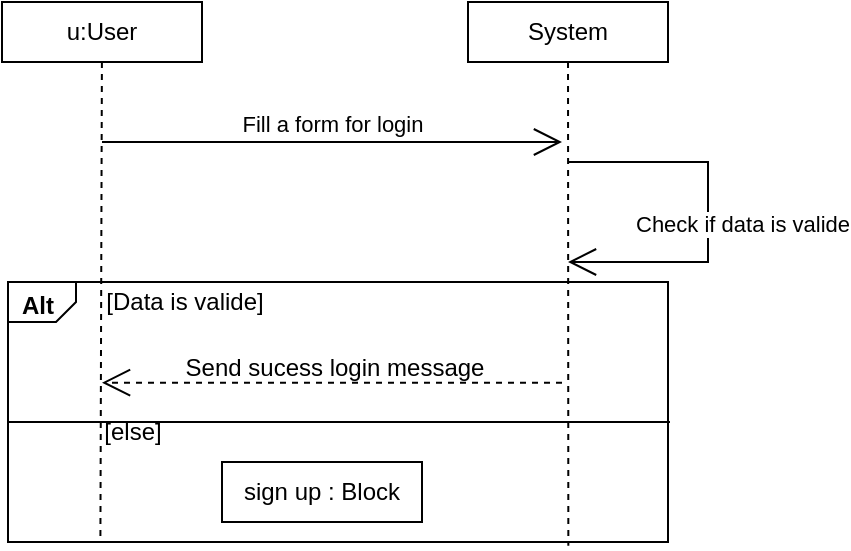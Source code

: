 <mxfile version="24.9.0">
  <diagram name="Page-1" id="Z7HTDV-FtJWZfUqk9VfQ">
    <mxGraphModel dx="1008" dy="436" grid="1" gridSize="10" guides="1" tooltips="1" connect="1" arrows="1" fold="1" page="1" pageScale="1" pageWidth="827" pageHeight="1169" math="0" shadow="0">
      <root>
        <mxCell id="0" />
        <mxCell id="1" parent="0" />
        <mxCell id="mZyH8YiFX5K4pEQT5C_J-53" value="" style="html=1;shape=mxgraph.sysml.package;labelX=34.24;whiteSpace=wrap;align=center;" vertex="1" parent="1">
          <mxGeometry x="183" y="610" width="330" height="130" as="geometry" />
        </mxCell>
        <mxCell id="mZyH8YiFX5K4pEQT5C_J-54" value="Alt" style="html=1;align=left;verticalAlign=top;labelPosition=left;verticalLabelPosition=top;labelBackgroundColor=none;spacingLeft=5;spacingTop=-2;fontStyle=1;" connectable="0" vertex="1" parent="mZyH8YiFX5K4pEQT5C_J-53">
          <mxGeometry as="geometry" />
        </mxCell>
        <mxCell id="mZyH8YiFX5K4pEQT5C_J-59" value="[Data is valide]" style="text;html=1;align=center;verticalAlign=middle;resizable=0;points=[];autosize=1;strokeColor=none;fillColor=none;" vertex="1" parent="mZyH8YiFX5K4pEQT5C_J-53">
          <mxGeometry x="38" y="-5.2" width="100" height="30" as="geometry" />
        </mxCell>
        <mxCell id="mZyH8YiFX5K4pEQT5C_J-76" value="" style="edgeStyle=none;html=1;endArrow=open;verticalAlign=bottom;endSize=12;endFill=1;dashed=1;rounded=0;" edge="1" parent="mZyH8YiFX5K4pEQT5C_J-53">
          <mxGeometry relative="1" as="geometry">
            <mxPoint x="277" y="50.333" as="sourcePoint" />
            <mxPoint x="47" y="50.333" as="targetPoint" />
          </mxGeometry>
        </mxCell>
        <mxCell id="mZyH8YiFX5K4pEQT5C_J-77" value="Send sucess login message" style="text;html=1;align=center;verticalAlign=middle;resizable=0;points=[];autosize=1;strokeColor=none;fillColor=none;" vertex="1" parent="mZyH8YiFX5K4pEQT5C_J-53">
          <mxGeometry x="78" y="27.8" width="170" height="30" as="geometry" />
        </mxCell>
        <mxCell id="mZyH8YiFX5K4pEQT5C_J-79" value="" style="endArrow=none;html=1;rounded=0;" edge="1" parent="mZyH8YiFX5K4pEQT5C_J-53">
          <mxGeometry width="50" height="50" relative="1" as="geometry">
            <mxPoint y="70" as="sourcePoint" />
            <mxPoint x="331" y="70" as="targetPoint" />
          </mxGeometry>
        </mxCell>
        <mxCell id="mZyH8YiFX5K4pEQT5C_J-81" value="[else]" style="text;html=1;align=center;verticalAlign=middle;resizable=0;points=[];autosize=1;strokeColor=none;fillColor=none;" vertex="1" parent="mZyH8YiFX5K4pEQT5C_J-53">
          <mxGeometry x="37" y="60" width="50" height="30" as="geometry" />
        </mxCell>
        <mxCell id="mZyH8YiFX5K4pEQT5C_J-69" value="sign up : Block" style="shape=rect;html=1;whiteSpace=wrap;align=center;" vertex="1" parent="mZyH8YiFX5K4pEQT5C_J-53">
          <mxGeometry x="107" y="90" width="100" height="30" as="geometry" />
        </mxCell>
        <mxCell id="mZyH8YiFX5K4pEQT5C_J-43" value="u:User" style="shape=rect;html=1;whiteSpace=wrap;align=center;" vertex="1" parent="1">
          <mxGeometry x="180" y="470" width="100" height="30" as="geometry" />
        </mxCell>
        <mxCell id="mZyH8YiFX5K4pEQT5C_J-44" value="System" style="shape=rect;html=1;whiteSpace=wrap;align=center;" vertex="1" parent="1">
          <mxGeometry x="413" y="470" width="100" height="30" as="geometry" />
        </mxCell>
        <mxCell id="mZyH8YiFX5K4pEQT5C_J-45" value="" style="edgeStyle=none;dashed=1;html=1;endArrow=none;rounded=0;entryX=0.14;entryY=0.995;entryDx=0;entryDy=0;entryPerimeter=0;" edge="1" source="mZyH8YiFX5K4pEQT5C_J-43" parent="1" target="mZyH8YiFX5K4pEQT5C_J-53">
          <mxGeometry relative="1" as="geometry">
            <mxPoint x="230" y="720" as="targetPoint" />
          </mxGeometry>
        </mxCell>
        <mxCell id="mZyH8YiFX5K4pEQT5C_J-46" value="" style="edgeStyle=none;dashed=1;html=1;endArrow=none;rounded=0;entryX=0.849;entryY=1.014;entryDx=0;entryDy=0;entryPerimeter=0;" edge="1" source="mZyH8YiFX5K4pEQT5C_J-44" parent="1" target="mZyH8YiFX5K4pEQT5C_J-53">
          <mxGeometry relative="1" as="geometry">
            <mxPoint x="463" y="720" as="targetPoint" />
          </mxGeometry>
        </mxCell>
        <mxCell id="mZyH8YiFX5K4pEQT5C_J-47" value="Fill a form for login" style="edgeStyle=none;html=1;endArrow=open;verticalAlign=bottom;endSize=12;rounded=0;" edge="1" parent="1">
          <mxGeometry relative="1" as="geometry">
            <mxPoint x="230" y="540" as="sourcePoint" />
            <mxPoint x="460" y="540" as="targetPoint" />
          </mxGeometry>
        </mxCell>
        <mxCell id="mZyH8YiFX5K4pEQT5C_J-51" value="Check if data is valide" style="edgeStyle=none;html=1;endArrow=open;verticalAlign=bottom;endSize=12;rounded=0;" edge="1" parent="1">
          <mxGeometry x="0.158" y="17" relative="1" as="geometry">
            <mxPoint x="463" y="550" as="sourcePoint" />
            <mxPoint x="463" y="600" as="targetPoint" />
            <Array as="points">
              <mxPoint x="533" y="550" />
              <mxPoint x="533" y="600" />
            </Array>
            <mxPoint as="offset" />
          </mxGeometry>
        </mxCell>
      </root>
    </mxGraphModel>
  </diagram>
</mxfile>
